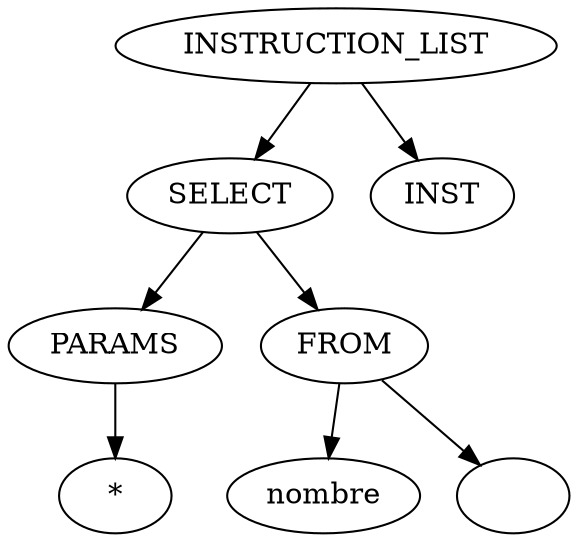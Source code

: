 // AST
digraph {
	43 [label=INSTRUCTION_LIST]
	44 [label=SELECT]
	45 [label=PARAMS]
	46 [label="*"]
	47 [label=FROM]
	48 [label=nombre]
	49 [label=""]
	50 [label=INST]
	43 -> 44
	44 -> 45
	45 -> 46
	44 -> 47
	47 -> 48
	47 -> 49
	43 -> 50
}
